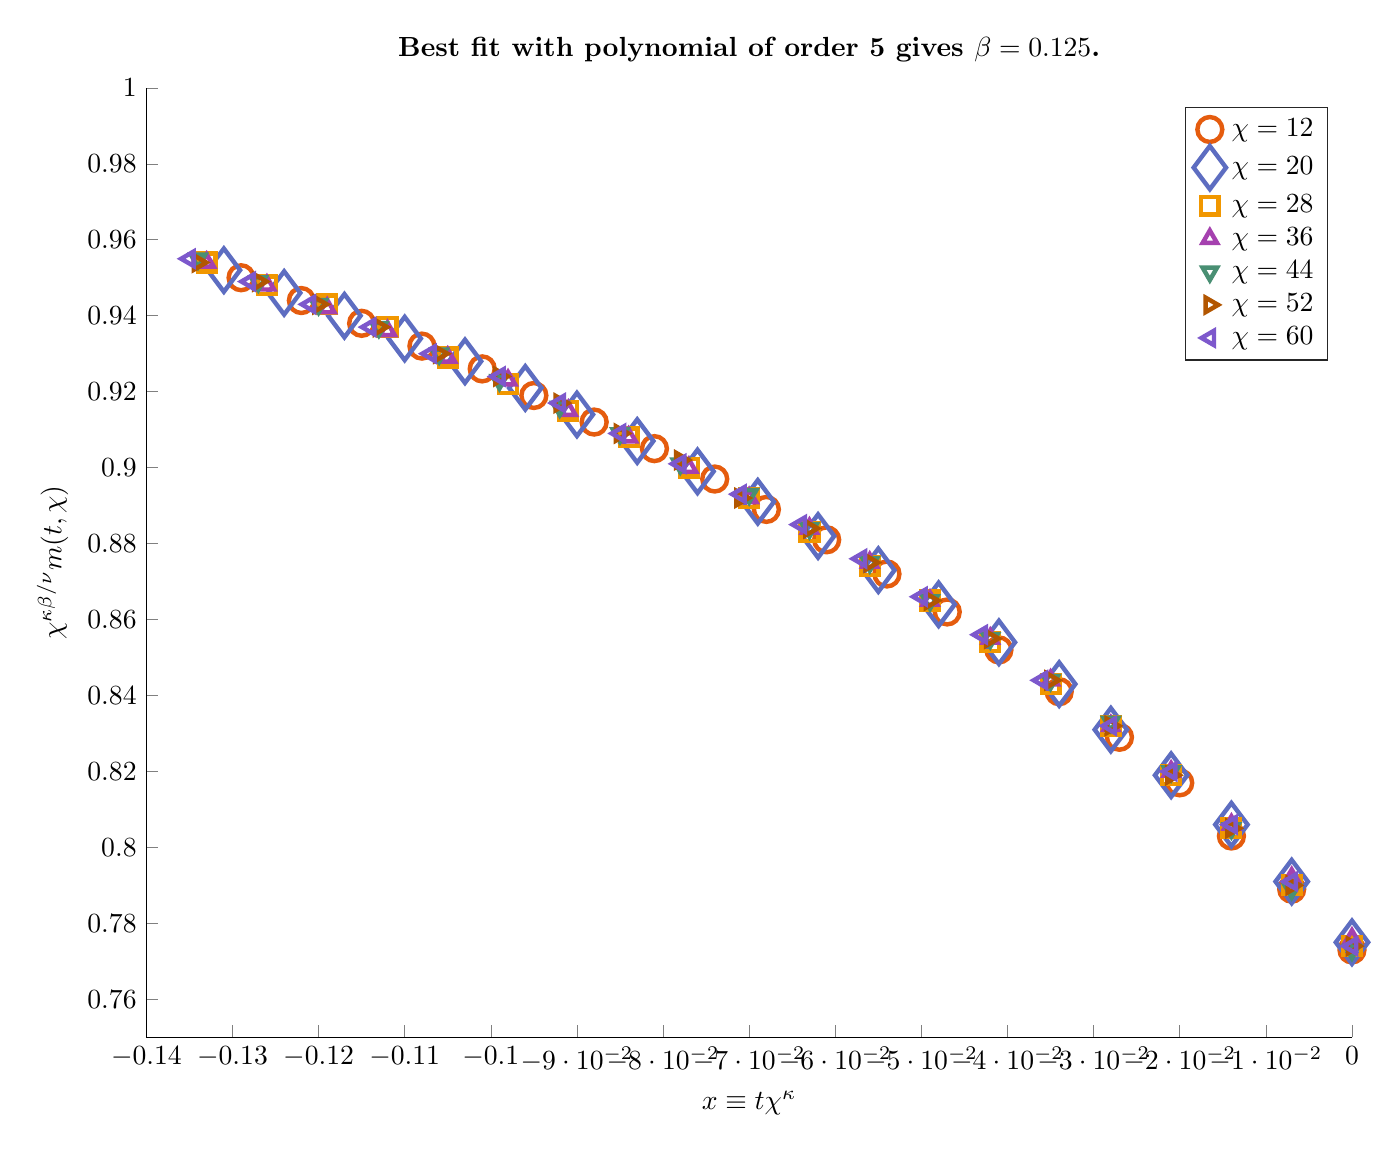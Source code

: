 % This file was created by matlab2tikz.
%
%The latest updates can be retrieved from
%  http://www.mathworks.com/matlabcentral/fileexchange/22022-matlab2tikz-matlab2tikz
%where you can also make suggestions and rate matlab2tikz.
%
\definecolor{mycolor1}{rgb}{0.9,0.36,0.054}%
\definecolor{mycolor2}{rgb}{0.365,0.428,0.758}%
\definecolor{mycolor3}{rgb}{0.945,0.594,0.0}%
\definecolor{mycolor4}{rgb}{0.646,0.253,0.685}%
\definecolor{mycolor5}{rgb}{0.286,0.56,0.451}%
\definecolor{mycolor6}{rgb}{0.7,0.336,0.0}%
\definecolor{mycolor7}{rgb}{0.491,0.345,0.8}%
%
\begin{tikzpicture}

\begin{axis}[%
width=6.028in,
height=4.747in,
at={(1.011in,0.649in)},
scale only axis,
xmin=-0.14,
xmax=0,
xlabel={$x \equiv t \chi^\kappa$},
ymin=0.75,
ymax=1,
ylabel={$\chi^{\kappa \beta / \nu} m(t, \chi)$},
axis background/.style={fill=white},
title style={font=\bfseries},
title={Best fit with polynomial of order 5 gives $\beta = 0.125$.},
axis x line*=bottom,
axis y line*=left,
legend style={legend cell align=left,align=left,draw=white!15!black}
]
\addplot [color=mycolor1,line width=1.6pt,mark size=4.5pt,only marks,mark=o,mark options={solid}]
  table[row sep=crcr]{%
-0.129	0.95\\
-0.122	0.944\\
-0.115	0.938\\
-0.108	0.932\\
-0.101	0.926\\
-0.095	0.919\\
-0.088	0.912\\
-0.081	0.905\\
-0.074	0.897\\
-0.068	0.889\\
-0.061	0.881\\
-0.054	0.872\\
-0.047	0.862\\
-0.041	0.852\\
-0.034	0.841\\
-0.027	0.829\\
-0.02	0.817\\
-0.014	0.803\\
-0.007	0.789\\
0	0.773\\
};
\addlegendentry{$\chi = 12$};

\addplot [color=mycolor2,line width=1.6pt,mark size=7.8pt,only marks,mark=diamond,mark options={solid}]
  table[row sep=crcr]{%
-0.131	0.952\\
-0.124	0.946\\
-0.117	0.94\\
-0.11	0.934\\
-0.103	0.928\\
-0.096	0.921\\
-0.09	0.914\\
-0.083	0.907\\
-0.076	0.899\\
-0.069	0.891\\
-0.062	0.882\\
-0.055	0.873\\
-0.048	0.864\\
-0.041	0.854\\
-0.034	0.843\\
-0.028	0.831\\
-0.021	0.819\\
-0.014	0.806\\
-0.007	0.791\\
0	0.775\\
};
\addlegendentry{$\chi = 20$};

\addplot [color=mycolor3,line width=1.6pt,mark size=3.2pt,only marks,mark=square,mark options={solid}]
  table[row sep=crcr]{%
-0.133	0.954\\
-0.126	0.948\\
-0.119	0.943\\
-0.112	0.937\\
-0.105	0.929\\
-0.098	0.922\\
-0.091	0.915\\
-0.084	0.908\\
-0.077	0.9\\
-0.07	0.892\\
-0.063	0.883\\
-0.056	0.874\\
-0.049	0.865\\
-0.042	0.854\\
-0.035	0.843\\
-0.028	0.832\\
-0.021	0.819\\
-0.014	0.805\\
-0.007	0.79\\
0	0.774\\
};
\addlegendentry{$\chi = 28$};

\addplot [color=mycolor4,line width=1.6pt,mark size=3.0pt,only marks,mark=triangle,mark options={solid}]
  table[row sep=crcr]{%
-0.133	0.954\\
-0.126	0.948\\
-0.119	0.942\\
-0.112	0.936\\
-0.105	0.929\\
-0.098	0.923\\
-0.091	0.915\\
-0.084	0.908\\
-0.077	0.9\\
-0.07	0.892\\
-0.063	0.884\\
-0.056	0.875\\
-0.049	0.865\\
-0.042	0.855\\
-0.035	0.844\\
-0.028	0.832\\
-0.021	0.82\\
-0.014	0.806\\
-0.007	0.792\\
0	0.776\\
};
\addlegendentry{$\chi = 36$};

\addplot [color=mycolor5,line width=1.6pt,mark size=3.0pt,only marks,mark=triangle,mark options={solid,rotate=180}]
  table[row sep=crcr]{%
-0.134	0.955\\
-0.127	0.949\\
-0.12	0.943\\
-0.113	0.937\\
-0.106	0.93\\
-0.099	0.923\\
-0.092	0.916\\
-0.085	0.909\\
-0.078	0.901\\
-0.07	0.893\\
-0.063	0.884\\
-0.056	0.875\\
-0.049	0.865\\
-0.042	0.855\\
-0.035	0.844\\
-0.028	0.833\\
-0.021	0.82\\
-0.014	0.805\\
-0.007	0.789\\
0	0.773\\
};
\addlegendentry{$\chi = 44$};

\addplot [color=mycolor6,line width=1.6pt,mark size=3.0pt,only marks,mark=triangle,mark options={solid,rotate=270}]
  table[row sep=crcr]{%
-0.134	0.954\\
-0.127	0.949\\
-0.12	0.943\\
-0.113	0.937\\
-0.106	0.93\\
-0.099	0.924\\
-0.092	0.917\\
-0.085	0.909\\
-0.078	0.902\\
-0.071	0.892\\
-0.063	0.884\\
-0.056	0.875\\
-0.049	0.865\\
-0.042	0.855\\
-0.035	0.844\\
-0.028	0.832\\
-0.021	0.819\\
-0.014	0.805\\
-0.007	0.79\\
0	0.774\\
};
\addlegendentry{$\chi = 52$};

\addplot [color=mycolor7,line width=1.6pt,mark size=3.0pt,only marks,mark=triangle,mark options={solid,rotate=90}]
  table[row sep=crcr]{%
-0.135	0.955\\
-0.128	0.949\\
-0.121	0.943\\
-0.114	0.937\\
-0.107	0.93\\
-0.099	0.924\\
-0.092	0.917\\
-0.085	0.909\\
-0.078	0.901\\
-0.071	0.893\\
-0.064	0.885\\
-0.057	0.876\\
-0.05	0.866\\
-0.043	0.856\\
-0.036	0.844\\
-0.028	0.832\\
-0.021	0.82\\
-0.014	0.806\\
-0.007	0.791\\
0	0.774\\
};
\addlegendentry{$\chi = 60$};

\end{axis}
\end{tikzpicture}%
